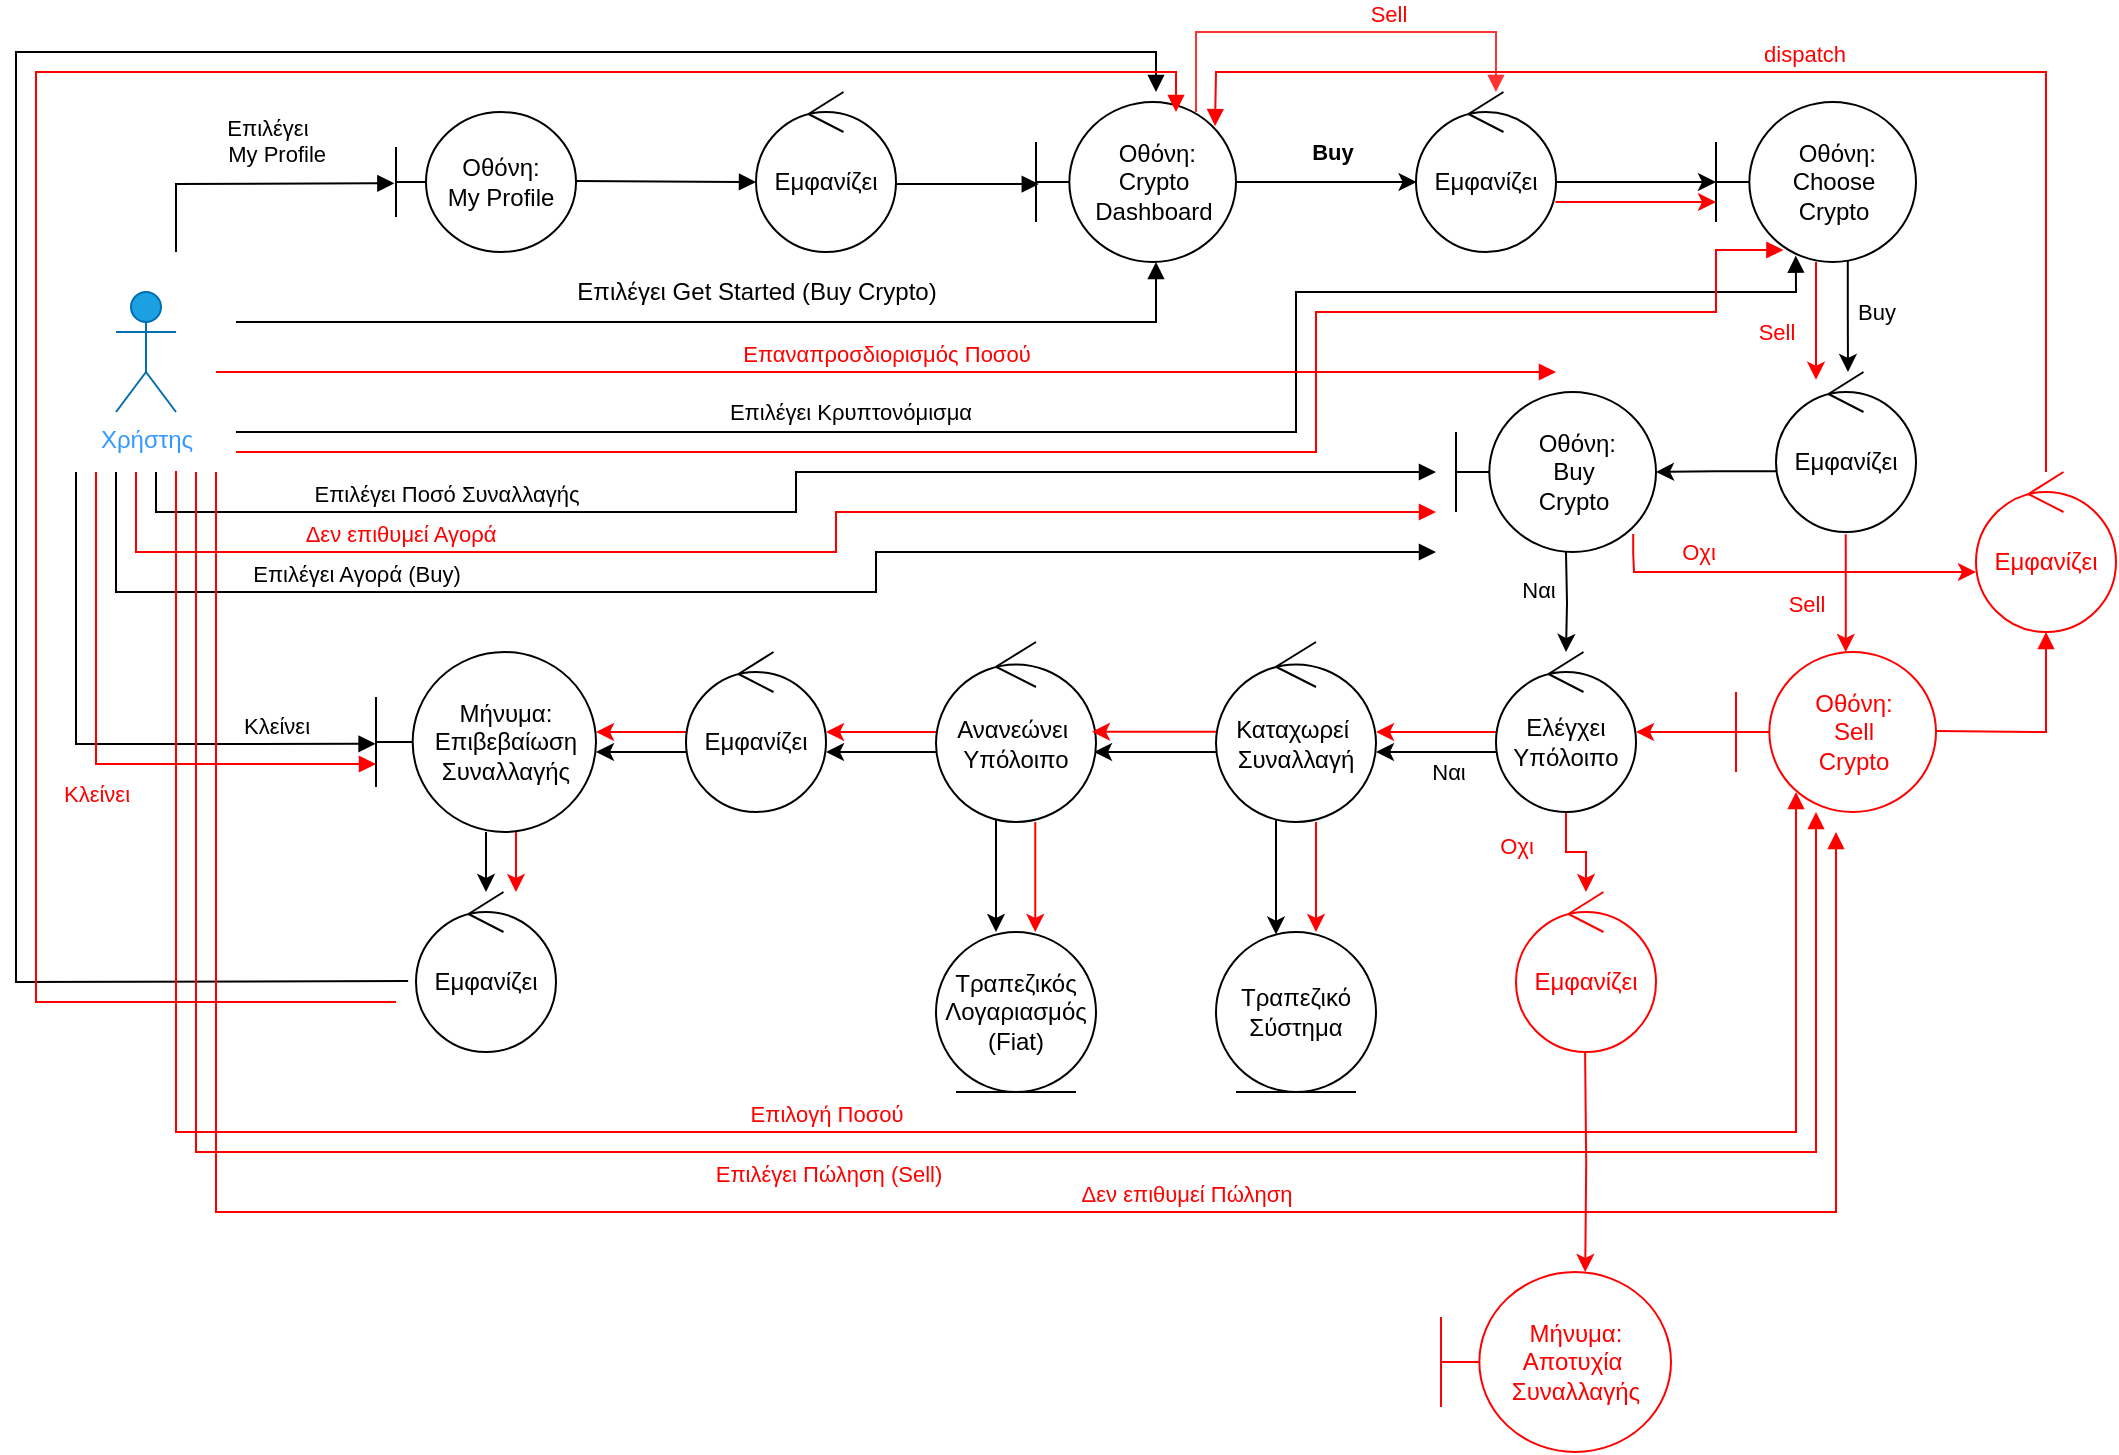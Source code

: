 <mxfile version="17.4.6" type="device"><diagram id="-AV11enWRa8a2u3lzY-w" name="Page-1"><mxGraphModel dx="1530" dy="1128" grid="0" gridSize="10" guides="1" tooltips="1" connect="1" arrows="1" fold="1" page="0" pageScale="1" pageWidth="827" pageHeight="1169" math="0" shadow="0"><root><mxCell id="0"/><mxCell id="1" parent="0"/><mxCell id="2HgDId7pfFnQq76Qz3HD-1" value="Οθόνη:&lt;br&gt;My Profile" style="shape=umlBoundary;whiteSpace=wrap;html=1;" vertex="1" parent="1"><mxGeometry x="-170" y="40" width="90" height="70" as="geometry"/></mxCell><mxCell id="2HgDId7pfFnQq76Qz3HD-2" value="Επιλέγει&amp;nbsp;&lt;br&gt;&amp;nbsp; My Profile" style="html=1;verticalAlign=bottom;endArrow=block;rounded=0;entryX=-0.009;entryY=0.509;entryDx=0;entryDy=0;entryPerimeter=0;" edge="1" parent="1" target="2HgDId7pfFnQq76Qz3HD-1"><mxGeometry x="0.136" y="6" width="80" relative="1" as="geometry"><mxPoint x="-280" y="110.0" as="sourcePoint"/><mxPoint x="-200" y="74.5" as="targetPoint"/><Array as="points"><mxPoint x="-280" y="76"/></Array><mxPoint as="offset"/></mxGeometry></mxCell><mxCell id="2HgDId7pfFnQq76Qz3HD-3" value="&lt;font color=&quot;#3399ff&quot;&gt;Χρήστης&lt;/font&gt;" style="shape=umlActor;verticalLabelPosition=bottom;verticalAlign=top;html=1;outlineConnect=0;fillColor=#1ba1e2;fontColor=#ffffff;strokeColor=#006EAF;" vertex="1" parent="1"><mxGeometry x="-310" y="130" width="30" height="60" as="geometry"/></mxCell><mxCell id="2HgDId7pfFnQq76Qz3HD-13" value="" style="edgeStyle=orthogonalEdgeStyle;rounded=0;orthogonalLoop=1;jettySize=auto;html=1;" edge="1" parent="1" source="2HgDId7pfFnQq76Qz3HD-4" target="2HgDId7pfFnQq76Qz3HD-12"><mxGeometry relative="1" as="geometry"><Array as="points"><mxPoint x="340" y="75"/><mxPoint x="340" y="75"/></Array></mxGeometry></mxCell><mxCell id="2HgDId7pfFnQq76Qz3HD-47" value="Buy" style="edgeLabel;html=1;align=center;verticalAlign=middle;resizable=0;points=[];fontColor=#000000;fontStyle=1" vertex="1" connectable="0" parent="2HgDId7pfFnQq76Qz3HD-13"><mxGeometry x="0.061" y="-1" relative="1" as="geometry"><mxPoint y="-16" as="offset"/></mxGeometry></mxCell><mxCell id="2HgDId7pfFnQq76Qz3HD-4" value="&amp;nbsp;Οθόνη:&lt;br&gt;Crypto&lt;br&gt;Dashboard" style="shape=umlBoundary;whiteSpace=wrap;html=1;" vertex="1" parent="1"><mxGeometry x="150" y="35" width="100" height="80" as="geometry"/></mxCell><mxCell id="2HgDId7pfFnQq76Qz3HD-5" value="" style="html=1;verticalAlign=bottom;endArrow=block;rounded=0;entryX=0.014;entryY=0.513;entryDx=0;entryDy=0;entryPerimeter=0;" edge="1" parent="1" target="2HgDId7pfFnQq76Qz3HD-4"><mxGeometry width="80" relative="1" as="geometry"><mxPoint x="80" y="76" as="sourcePoint"/><mxPoint x="310" y="50" as="targetPoint"/><Array as="points"/></mxGeometry></mxCell><mxCell id="2HgDId7pfFnQq76Qz3HD-6" value="" style="html=1;verticalAlign=bottom;endArrow=block;rounded=0;" edge="1" parent="1"><mxGeometry width="80" relative="1" as="geometry"><mxPoint x="-80" y="74.52" as="sourcePoint"/><mxPoint x="10" y="75.0" as="targetPoint"/><Array as="points"/></mxGeometry></mxCell><mxCell id="2HgDId7pfFnQq76Qz3HD-7" value="" style="html=1;verticalAlign=bottom;endArrow=block;rounded=0;" edge="1" parent="1"><mxGeometry width="80" relative="1" as="geometry"><mxPoint x="-250" y="145.0" as="sourcePoint"/><mxPoint x="210" y="115" as="targetPoint"/><Array as="points"><mxPoint x="210" y="145"/></Array></mxGeometry></mxCell><mxCell id="2HgDId7pfFnQq76Qz3HD-8" value="Επιλέγει Get Started (Buy Crypto)" style="text;html=1;align=center;verticalAlign=middle;resizable=0;points=[];autosize=1;strokeColor=none;fillColor=none;" vertex="1" parent="1"><mxGeometry x="-90" y="120" width="200" height="20" as="geometry"/></mxCell><mxCell id="2HgDId7pfFnQq76Qz3HD-9" value="Εμφανίζει" style="ellipse;shape=umlControl;whiteSpace=wrap;html=1;" vertex="1" parent="1"><mxGeometry x="10" y="30" width="70" height="80" as="geometry"/></mxCell><mxCell id="2HgDId7pfFnQq76Qz3HD-15" value="" style="edgeStyle=orthogonalEdgeStyle;rounded=0;orthogonalLoop=1;jettySize=auto;html=1;" edge="1" parent="1" source="2HgDId7pfFnQq76Qz3HD-12" target="2HgDId7pfFnQq76Qz3HD-14"><mxGeometry relative="1" as="geometry"><Array as="points"><mxPoint x="430" y="75"/><mxPoint x="430" y="75"/></Array></mxGeometry></mxCell><mxCell id="2HgDId7pfFnQq76Qz3HD-12" value="Εμφανίζει" style="ellipse;shape=umlControl;whiteSpace=wrap;html=1;" vertex="1" parent="1"><mxGeometry x="340" y="30" width="70" height="80" as="geometry"/></mxCell><mxCell id="2HgDId7pfFnQq76Qz3HD-20" value="" style="edgeStyle=orthogonalEdgeStyle;rounded=0;orthogonalLoop=1;jettySize=auto;html=1;exitX=0.659;exitY=0.988;exitDx=0;exitDy=0;exitPerimeter=0;" edge="1" parent="1" source="2HgDId7pfFnQq76Qz3HD-14"><mxGeometry relative="1" as="geometry"><mxPoint x="556" y="170" as="targetPoint"/></mxGeometry></mxCell><mxCell id="2HgDId7pfFnQq76Qz3HD-51" value="Buy" style="edgeLabel;html=1;align=center;verticalAlign=middle;resizable=0;points=[];fontColor=#000000;" vertex="1" connectable="0" parent="2HgDId7pfFnQq76Qz3HD-20"><mxGeometry x="-0.463" y="-1" relative="1" as="geometry"><mxPoint x="15" y="11" as="offset"/></mxGeometry></mxCell><mxCell id="2HgDId7pfFnQq76Qz3HD-55" value="" style="edgeStyle=orthogonalEdgeStyle;rounded=0;orthogonalLoop=1;jettySize=auto;html=1;fontColor=#000000;strokeColor=#FF0000;" edge="1" parent="1" source="2HgDId7pfFnQq76Qz3HD-14" target="2HgDId7pfFnQq76Qz3HD-19"><mxGeometry relative="1" as="geometry"><mxPoint x="540" y="160" as="targetPoint"/><Array as="points"><mxPoint x="540" y="160"/><mxPoint x="540" y="160"/></Array></mxGeometry></mxCell><mxCell id="2HgDId7pfFnQq76Qz3HD-56" value="&lt;font color=&quot;#ff0000&quot;&gt;Sell&lt;/font&gt;" style="edgeLabel;html=1;align=center;verticalAlign=middle;resizable=0;points=[];fontColor=#000000;" vertex="1" connectable="0" parent="2HgDId7pfFnQq76Qz3HD-55"><mxGeometry x="0.352" y="-1" relative="1" as="geometry"><mxPoint x="-19" y="-5" as="offset"/></mxGeometry></mxCell><mxCell id="2HgDId7pfFnQq76Qz3HD-14" value="&amp;nbsp;Οθόνη:&lt;br&gt;Choose&lt;br&gt;Crypto" style="shape=umlBoundary;whiteSpace=wrap;html=1;" vertex="1" parent="1"><mxGeometry x="490" y="35" width="100" height="80" as="geometry"/></mxCell><mxCell id="2HgDId7pfFnQq76Qz3HD-16" value="" style="html=1;verticalAlign=bottom;endArrow=block;rounded=0;entryX=0.399;entryY=0.96;entryDx=0;entryDy=0;entryPerimeter=0;" edge="1" parent="1" target="2HgDId7pfFnQq76Qz3HD-14"><mxGeometry width="80" relative="1" as="geometry"><mxPoint x="-250" y="200.0" as="sourcePoint"/><mxPoint x="550" y="110" as="targetPoint"/><Array as="points"><mxPoint x="280" y="200"/><mxPoint x="280" y="130"/><mxPoint x="530" y="130"/></Array></mxGeometry></mxCell><mxCell id="2HgDId7pfFnQq76Qz3HD-18" value="Επιλέγει Κρυπτονόμισμα" style="edgeLabel;html=1;align=center;verticalAlign=middle;resizable=0;points=[];" vertex="1" connectable="0" parent="2HgDId7pfFnQq76Qz3HD-16"><mxGeometry x="-0.293" y="-4" relative="1" as="geometry"><mxPoint y="-14" as="offset"/></mxGeometry></mxCell><mxCell id="2HgDId7pfFnQq76Qz3HD-22" value="" style="edgeStyle=orthogonalEdgeStyle;rounded=0;orthogonalLoop=1;jettySize=auto;html=1;exitX=0.002;exitY=0.62;exitDx=0;exitDy=0;exitPerimeter=0;" edge="1" parent="1" source="2HgDId7pfFnQq76Qz3HD-19" target="2HgDId7pfFnQq76Qz3HD-21"><mxGeometry relative="1" as="geometry"/></mxCell><mxCell id="2HgDId7pfFnQq76Qz3HD-19" value="Εμφανίζει" style="ellipse;shape=umlControl;whiteSpace=wrap;html=1;" vertex="1" parent="1"><mxGeometry x="520" y="170" width="70" height="80" as="geometry"/></mxCell><mxCell id="2HgDId7pfFnQq76Qz3HD-28" value="" style="edgeStyle=orthogonalEdgeStyle;rounded=0;orthogonalLoop=1;jettySize=auto;html=1;" edge="1" parent="1" target="2HgDId7pfFnQq76Qz3HD-27"><mxGeometry relative="1" as="geometry"><mxPoint x="415" y="260" as="sourcePoint"/></mxGeometry></mxCell><mxCell id="2HgDId7pfFnQq76Qz3HD-78" value="Ναι" style="edgeLabel;html=1;align=center;verticalAlign=middle;resizable=0;points=[];fontColor=#000000;" vertex="1" connectable="0" parent="2HgDId7pfFnQq76Qz3HD-28"><mxGeometry x="-0.263" y="1" relative="1" as="geometry"><mxPoint x="-16" as="offset"/></mxGeometry></mxCell><mxCell id="2HgDId7pfFnQq76Qz3HD-21" value="&amp;nbsp;Οθόνη:&lt;br&gt;Buy&lt;br&gt;Crypto" style="shape=umlBoundary;whiteSpace=wrap;html=1;" vertex="1" parent="1"><mxGeometry x="360" y="180" width="100" height="80" as="geometry"/></mxCell><mxCell id="2HgDId7pfFnQq76Qz3HD-25" value="Επιλέγει Ποσό Συναλλαγής" style="html=1;verticalAlign=bottom;endArrow=block;rounded=0;" edge="1" parent="1"><mxGeometry x="-0.515" width="80" relative="1" as="geometry"><mxPoint x="-290" y="220" as="sourcePoint"/><mxPoint x="350" y="220" as="targetPoint"/><Array as="points"><mxPoint x="-290" y="240"/><mxPoint x="30" y="240"/><mxPoint x="30" y="220"/></Array><mxPoint as="offset"/></mxGeometry></mxCell><mxCell id="2HgDId7pfFnQq76Qz3HD-26" value="Επιλέγει Αγορά (Buy)" style="html=1;verticalAlign=bottom;endArrow=block;rounded=0;" edge="1" parent="1"><mxGeometry x="-0.515" width="80" relative="1" as="geometry"><mxPoint x="-310" y="220" as="sourcePoint"/><mxPoint x="350" y="260" as="targetPoint"/><Array as="points"><mxPoint x="-310" y="280"/><mxPoint x="70" y="280"/><mxPoint x="70" y="260"/></Array><mxPoint as="offset"/></mxGeometry></mxCell><mxCell id="2HgDId7pfFnQq76Qz3HD-30" value="" style="edgeStyle=orthogonalEdgeStyle;rounded=0;orthogonalLoop=1;jettySize=auto;html=1;strokeColor=#FF0000;" edge="1" parent="1" source="2HgDId7pfFnQq76Qz3HD-27" target="2HgDId7pfFnQq76Qz3HD-29"><mxGeometry relative="1" as="geometry"><Array as="points"><mxPoint x="340" y="350"/><mxPoint x="340" y="350"/></Array></mxGeometry></mxCell><mxCell id="2HgDId7pfFnQq76Qz3HD-87" value="" style="edgeStyle=orthogonalEdgeStyle;rounded=0;orthogonalLoop=1;jettySize=auto;html=1;fontColor=#FF0000;strokeColor=#FF0000;" edge="1" parent="1" source="2HgDId7pfFnQq76Qz3HD-27" target="2HgDId7pfFnQq76Qz3HD-86"><mxGeometry relative="1" as="geometry"/></mxCell><mxCell id="2HgDId7pfFnQq76Qz3HD-88" value="Οχι" style="edgeLabel;html=1;align=center;verticalAlign=middle;resizable=0;points=[];fontColor=#FF0000;" vertex="1" connectable="0" parent="2HgDId7pfFnQq76Qz3HD-87"><mxGeometry x="-0.273" y="-1" relative="1" as="geometry"><mxPoint x="-24" y="-1" as="offset"/></mxGeometry></mxCell><mxCell id="2HgDId7pfFnQq76Qz3HD-27" value="Ελέγχει&lt;br&gt;Υπόλοιπο" style="ellipse;shape=umlControl;whiteSpace=wrap;html=1;" vertex="1" parent="1"><mxGeometry x="380" y="310" width="70" height="80" as="geometry"/></mxCell><mxCell id="2HgDId7pfFnQq76Qz3HD-32" value="" style="edgeStyle=orthogonalEdgeStyle;rounded=0;orthogonalLoop=1;jettySize=auto;html=1;" edge="1" parent="1" source="2HgDId7pfFnQq76Qz3HD-29" target="2HgDId7pfFnQq76Qz3HD-31"><mxGeometry relative="1" as="geometry"><Array as="points"><mxPoint x="270" y="420"/><mxPoint x="270" y="420"/></Array></mxGeometry></mxCell><mxCell id="2HgDId7pfFnQq76Qz3HD-36" value="" style="edgeStyle=orthogonalEdgeStyle;rounded=0;orthogonalLoop=1;jettySize=auto;html=1;" edge="1" parent="1" source="2HgDId7pfFnQq76Qz3HD-29" target="2HgDId7pfFnQq76Qz3HD-35"><mxGeometry relative="1" as="geometry"><Array as="points"><mxPoint x="220" y="360"/><mxPoint x="220" y="360"/></Array></mxGeometry></mxCell><mxCell id="2HgDId7pfFnQq76Qz3HD-29" value="Καταχωρεί&amp;nbsp;&lt;br&gt;Συναλλαγή" style="ellipse;shape=umlControl;whiteSpace=wrap;html=1;" vertex="1" parent="1"><mxGeometry x="240" y="305" width="80" height="90" as="geometry"/></mxCell><mxCell id="2HgDId7pfFnQq76Qz3HD-31" value="Τραπεζικό&lt;br&gt;Σύστημα" style="ellipse;shape=umlEntity;whiteSpace=wrap;html=1;" vertex="1" parent="1"><mxGeometry x="240" y="450" width="80" height="80" as="geometry"/></mxCell><mxCell id="2HgDId7pfFnQq76Qz3HD-38" value="" style="edgeStyle=orthogonalEdgeStyle;rounded=0;orthogonalLoop=1;jettySize=auto;html=1;entryX=0.375;entryY=0;entryDx=0;entryDy=0;entryPerimeter=0;" edge="1" parent="1" source="2HgDId7pfFnQq76Qz3HD-35" target="2HgDId7pfFnQq76Qz3HD-37"><mxGeometry relative="1" as="geometry"><Array as="points"><mxPoint x="130" y="440"/><mxPoint x="130" y="440"/></Array></mxGeometry></mxCell><mxCell id="2HgDId7pfFnQq76Qz3HD-40" value="" style="edgeStyle=orthogonalEdgeStyle;rounded=0;orthogonalLoop=1;jettySize=auto;html=1;strokeColor=#FF0000;" edge="1" parent="1" source="2HgDId7pfFnQq76Qz3HD-35" target="2HgDId7pfFnQq76Qz3HD-39"><mxGeometry relative="1" as="geometry"/></mxCell><mxCell id="2HgDId7pfFnQq76Qz3HD-35" value="Ανανεώνει&amp;nbsp;&lt;br&gt;Υπόλοιπο" style="ellipse;shape=umlControl;whiteSpace=wrap;html=1;" vertex="1" parent="1"><mxGeometry x="100" y="305" width="80" height="90" as="geometry"/></mxCell><mxCell id="2HgDId7pfFnQq76Qz3HD-37" value="Τραπεζικός&lt;br&gt;Λογαριασμός (Fiat)" style="ellipse;shape=umlEntity;whiteSpace=wrap;html=1;" vertex="1" parent="1"><mxGeometry x="100" y="450" width="80" height="80" as="geometry"/></mxCell><mxCell id="2HgDId7pfFnQq76Qz3HD-42" value="" style="edgeStyle=orthogonalEdgeStyle;rounded=0;orthogonalLoop=1;jettySize=auto;html=1;strokeColor=#FF0000;" edge="1" parent="1" source="2HgDId7pfFnQq76Qz3HD-39"><mxGeometry relative="1" as="geometry"><mxPoint x="-70" y="350" as="targetPoint"/></mxGeometry></mxCell><mxCell id="2HgDId7pfFnQq76Qz3HD-39" value="Εμφανίζει" style="ellipse;shape=umlControl;whiteSpace=wrap;html=1;" vertex="1" parent="1"><mxGeometry x="-25" y="310" width="70" height="80" as="geometry"/></mxCell><mxCell id="2HgDId7pfFnQq76Qz3HD-45" value="" style="edgeStyle=orthogonalEdgeStyle;rounded=0;orthogonalLoop=1;jettySize=auto;html=1;" edge="1" parent="1" source="2HgDId7pfFnQq76Qz3HD-41" target="2HgDId7pfFnQq76Qz3HD-44"><mxGeometry relative="1" as="geometry"/></mxCell><mxCell id="2HgDId7pfFnQq76Qz3HD-41" value="Μήνυμα:&lt;br&gt;Επιβεβαίωση&lt;br&gt;Συναλλαγής" style="shape=umlBoundary;whiteSpace=wrap;html=1;" vertex="1" parent="1"><mxGeometry x="-180" y="310" width="110" height="90" as="geometry"/></mxCell><mxCell id="2HgDId7pfFnQq76Qz3HD-43" value="Κλείνει" style="html=1;verticalAlign=bottom;endArrow=block;rounded=0;entryX=-0.002;entryY=0.51;entryDx=0;entryDy=0;entryPerimeter=0;" edge="1" parent="1" target="2HgDId7pfFnQq76Qz3HD-41"><mxGeometry x="0.652" width="80" relative="1" as="geometry"><mxPoint x="-330" y="220" as="sourcePoint"/><mxPoint x="-260" y="304.26" as="targetPoint"/><Array as="points"><mxPoint x="-330" y="356"/></Array><mxPoint as="offset"/></mxGeometry></mxCell><mxCell id="2HgDId7pfFnQq76Qz3HD-44" value="Εμφανίζει" style="ellipse;shape=umlControl;whiteSpace=wrap;html=1;" vertex="1" parent="1"><mxGeometry x="-160" y="430" width="70" height="80" as="geometry"/></mxCell><mxCell id="2HgDId7pfFnQq76Qz3HD-46" value="" style="html=1;verticalAlign=bottom;endArrow=block;rounded=0;exitX=-0.056;exitY=0.557;exitDx=0;exitDy=0;exitPerimeter=0;" edge="1" parent="1" source="2HgDId7pfFnQq76Qz3HD-44"><mxGeometry width="80" relative="1" as="geometry"><mxPoint x="120" y="-20" as="sourcePoint"/><mxPoint x="210" y="30" as="targetPoint"/><Array as="points"><mxPoint x="-360" y="475"/><mxPoint x="-360" y="10"/><mxPoint x="210" y="10"/></Array></mxGeometry></mxCell><mxCell id="2HgDId7pfFnQq76Qz3HD-48" value="&lt;font color=&quot;#ff0000&quot;&gt;Sell&lt;/font&gt;" style="html=1;verticalAlign=bottom;endArrow=block;rounded=0;fontColor=#000000;strokeColor=#FF3333;entryX=0.571;entryY=0;entryDx=0;entryDy=0;entryPerimeter=0;" edge="1" parent="1" target="2HgDId7pfFnQq76Qz3HD-12"><mxGeometry x="0.231" width="80" relative="1" as="geometry"><mxPoint x="230" y="40" as="sourcePoint"/><mxPoint x="380" y="20" as="targetPoint"/><Array as="points"><mxPoint x="230"/><mxPoint x="380"/></Array><mxPoint as="offset"/></mxGeometry></mxCell><mxCell id="2HgDId7pfFnQq76Qz3HD-49" value="" style="edgeStyle=orthogonalEdgeStyle;rounded=0;orthogonalLoop=1;jettySize=auto;html=1;strokeColor=#FF0000;" edge="1" parent="1"><mxGeometry relative="1" as="geometry"><mxPoint x="409.725" y="85.0" as="sourcePoint"/><mxPoint x="490" y="85.0" as="targetPoint"/><Array as="points"><mxPoint x="430" y="85"/><mxPoint x="430" y="85"/></Array></mxGeometry></mxCell><mxCell id="2HgDId7pfFnQq76Qz3HD-57" value="&lt;span style=&quot;color: rgba(0 , 0 , 0 , 0) ; font-family: monospace ; font-size: 0px&quot;&gt;%3CmxGraphModel%3E%3Croot%3E%3CmxCell%20id%3D%220%22%2F%3E%3CmxCell%20id%3D%221%22%20parent%3D%220%22%2F%3E%3CmxCell%20id%3D%222%22%20value%3D%22%22%20style%3D%22edgeStyle%3DorthogonalEdgeStyle%3Brounded%3D0%3BorthogonalLoop%3D1%3BjettySize%3Dauto%3Bhtml%3D1%3B%22%20edge%3D%221%22%20parent%3D%221%22%3E%3CmxGeometry%20relative%3D%221%22%20as%3D%22geometry%22%3E%3CmxPoint%20x%3D%22280%22%20y%3D%22395%22%20as%3D%22sourcePoint%22%2F%3E%3CmxPoint%20x%3D%22280%22%20y%3D%22450%22%20as%3D%22targetPoint%22%2F%3E%3C%2FmxGeometry%3E%3C%2FmxCell%3E%3C%2Froot%3E%3C%2FmxGraphModel%3&lt;/span&gt;" style="edgeStyle=orthogonalEdgeStyle;rounded=0;orthogonalLoop=1;jettySize=auto;html=1;fontColor=#000000;strokeColor=#FF0000;" edge="1" parent="1"><mxGeometry relative="1" as="geometry"><mxPoint x="554.861" y="251.15" as="sourcePoint"/><mxPoint x="554.861" y="309.998" as="targetPoint"/><Array as="points"><mxPoint x="554.84" y="296.15"/><mxPoint x="554.84" y="296.15"/></Array></mxGeometry></mxCell><mxCell id="2HgDId7pfFnQq76Qz3HD-58" value="&lt;font color=&quot;#ff0000&quot;&gt;Sell&lt;/font&gt;" style="edgeLabel;html=1;align=center;verticalAlign=middle;resizable=0;points=[];fontColor=#000000;" vertex="1" connectable="0" parent="2HgDId7pfFnQq76Qz3HD-57"><mxGeometry x="0.352" y="-1" relative="1" as="geometry"><mxPoint x="-19" y="-5" as="offset"/></mxGeometry></mxCell><mxCell id="2HgDId7pfFnQq76Qz3HD-65" value="" style="edgeStyle=orthogonalEdgeStyle;rounded=0;orthogonalLoop=1;jettySize=auto;html=1;fontColor=#FF0000;strokeColor=#FF0000;" edge="1" parent="1" source="2HgDId7pfFnQq76Qz3HD-60" target="2HgDId7pfFnQq76Qz3HD-27"><mxGeometry relative="1" as="geometry"/></mxCell><mxCell id="2HgDId7pfFnQq76Qz3HD-60" value="Οθόνη:&lt;br&gt;Sell&lt;br&gt;Crypto" style="shape=umlBoundary;whiteSpace=wrap;html=1;fontColor=#FF0000;strokeColor=#FF0000;" vertex="1" parent="1"><mxGeometry x="500" y="310" width="100" height="80" as="geometry"/></mxCell><mxCell id="2HgDId7pfFnQq76Qz3HD-61" value="" style="html=1;verticalAlign=bottom;endArrow=block;rounded=0;strokeColor=#FF0000;entryX=0.337;entryY=0.925;entryDx=0;entryDy=0;entryPerimeter=0;" edge="1" parent="1" target="2HgDId7pfFnQq76Qz3HD-14"><mxGeometry width="80" relative="1" as="geometry"><mxPoint x="-250" y="210" as="sourcePoint"/><mxPoint x="539.9" y="121.8" as="targetPoint"/><Array as="points"><mxPoint x="290" y="210"/><mxPoint x="290" y="140"/><mxPoint x="490" y="140"/><mxPoint x="490" y="109"/></Array></mxGeometry></mxCell><mxCell id="2HgDId7pfFnQq76Qz3HD-63" value="Επιλογή Ποσού" style="html=1;verticalAlign=bottom;endArrow=block;rounded=0;fontColor=#FF0000;strokeColor=#FF0000;entryX=0.3;entryY=0.875;entryDx=0;entryDy=0;entryPerimeter=0;" edge="1" parent="1" target="2HgDId7pfFnQq76Qz3HD-60"><mxGeometry width="80" relative="1" as="geometry"><mxPoint x="-280" y="219.55" as="sourcePoint"/><mxPoint x="607.273" y="400" as="targetPoint"/><Array as="points"><mxPoint x="-280" y="550"/><mxPoint x="530" y="550"/></Array></mxGeometry></mxCell><mxCell id="2HgDId7pfFnQq76Qz3HD-64" value="Επιλέγει Πώληση (Sell)" style="html=1;verticalAlign=bottom;endArrow=block;rounded=0;fontColor=#FF0000;strokeColor=#FF0000;entryX=0.3;entryY=0.875;entryDx=0;entryDy=0;entryPerimeter=0;" edge="1" parent="1"><mxGeometry x="-0.007" y="-20" width="80" relative="1" as="geometry"><mxPoint x="-270" y="220" as="sourcePoint"/><mxPoint x="540" y="390" as="targetPoint"/><Array as="points"><mxPoint x="-270" y="560"/><mxPoint x="540" y="560"/></Array><mxPoint as="offset"/></mxGeometry></mxCell><mxCell id="2HgDId7pfFnQq76Qz3HD-66" value="" style="edgeStyle=orthogonalEdgeStyle;rounded=0;orthogonalLoop=1;jettySize=auto;html=1;" edge="1" parent="1"><mxGeometry relative="1" as="geometry"><mxPoint x="380" y="360" as="sourcePoint"/><mxPoint x="320" y="360" as="targetPoint"/><Array as="points"><mxPoint x="330" y="360"/><mxPoint x="330" y="360"/></Array></mxGeometry></mxCell><mxCell id="2HgDId7pfFnQq76Qz3HD-67" value="Ναι" style="edgeLabel;html=1;align=center;verticalAlign=middle;resizable=0;points=[];" vertex="1" connectable="0" parent="2HgDId7pfFnQq76Qz3HD-66"><mxGeometry x="-0.181" y="-1" relative="1" as="geometry"><mxPoint y="11" as="offset"/></mxGeometry></mxCell><mxCell id="2HgDId7pfFnQq76Qz3HD-69" value="" style="edgeStyle=orthogonalEdgeStyle;rounded=0;orthogonalLoop=1;jettySize=auto;html=1;strokeColor=#FF0000;" edge="1" parent="1"><mxGeometry relative="1" as="geometry"><mxPoint x="240.0" y="349.87" as="sourcePoint"/><mxPoint x="178.0" y="349.87" as="targetPoint"/><Array as="points"><mxPoint x="219" y="349.87"/><mxPoint x="219" y="349.87"/></Array></mxGeometry></mxCell><mxCell id="2HgDId7pfFnQq76Qz3HD-70" value="" style="edgeStyle=orthogonalEdgeStyle;rounded=0;orthogonalLoop=1;jettySize=auto;html=1;" edge="1" parent="1"><mxGeometry relative="1" as="geometry"><mxPoint x="100" y="360" as="sourcePoint"/><mxPoint x="45" y="360" as="targetPoint"/></mxGeometry></mxCell><mxCell id="2HgDId7pfFnQq76Qz3HD-72" value="" style="edgeStyle=orthogonalEdgeStyle;rounded=0;orthogonalLoop=1;jettySize=auto;html=1;" edge="1" parent="1"><mxGeometry relative="1" as="geometry"><mxPoint x="-25" y="360.0" as="sourcePoint"/><mxPoint x="-70" y="360.0" as="targetPoint"/></mxGeometry></mxCell><mxCell id="2HgDId7pfFnQq76Qz3HD-73" value="&lt;font color=&quot;#ff0000&quot;&gt;Κλείνει&lt;/font&gt;" style="html=1;verticalAlign=bottom;endArrow=block;rounded=0;strokeColor=#FF0000;" edge="1" parent="1"><mxGeometry x="0.022" y="-24" width="80" relative="1" as="geometry"><mxPoint x="-320" y="220" as="sourcePoint"/><mxPoint x="-180" y="366" as="targetPoint"/><Array as="points"><mxPoint x="-320" y="366"/></Array><mxPoint as="offset"/></mxGeometry></mxCell><mxCell id="2HgDId7pfFnQq76Qz3HD-74" value="" style="edgeStyle=orthogonalEdgeStyle;rounded=0;orthogonalLoop=1;jettySize=auto;html=1;strokeColor=#FF0000;" edge="1" parent="1"><mxGeometry relative="1" as="geometry"><mxPoint x="-109.983" y="400" as="sourcePoint"/><mxPoint x="-110" y="430" as="targetPoint"/></mxGeometry></mxCell><mxCell id="2HgDId7pfFnQq76Qz3HD-75" value="" style="html=1;verticalAlign=bottom;endArrow=block;rounded=0;strokeColor=#FF0000;" edge="1" parent="1"><mxGeometry width="80" relative="1" as="geometry"><mxPoint x="-170" y="485" as="sourcePoint"/><mxPoint x="220" y="40" as="targetPoint"/><Array as="points"><mxPoint x="-350" y="485"/><mxPoint x="-350" y="20"/><mxPoint x="220" y="20"/></Array></mxGeometry></mxCell><mxCell id="2HgDId7pfFnQq76Qz3HD-76" value="" style="edgeStyle=orthogonalEdgeStyle;rounded=0;orthogonalLoop=1;jettySize=auto;html=1;strokeColor=#FF0000;" edge="1" parent="1"><mxGeometry relative="1" as="geometry"><mxPoint x="149.63" y="395" as="sourcePoint"/><mxPoint x="149.63" y="450" as="targetPoint"/></mxGeometry></mxCell><mxCell id="2HgDId7pfFnQq76Qz3HD-77" value="" style="edgeStyle=orthogonalEdgeStyle;rounded=0;orthogonalLoop=1;jettySize=auto;html=1;strokeColor=#FF0000;" edge="1" parent="1"><mxGeometry relative="1" as="geometry"><mxPoint x="290" y="395" as="sourcePoint"/><mxPoint x="290" y="450" as="targetPoint"/></mxGeometry></mxCell><mxCell id="2HgDId7pfFnQq76Qz3HD-79" value="&lt;span style=&quot;color: rgba(0 , 0 , 0 , 0) ; font-family: monospace ; font-size: 0px&quot;&gt;%3CmxGraphModel%3E%3Croot%3E%3CmxCell%20id%3D%220%22%2F%3E%3CmxCell%20id%3D%221%22%20parent%3D%220%22%2F%3E%3CmxCell%20id%3D%222%22%20value%3D%22%22%20style%3D%22edgeStyle%3DorthogonalEdgeStyle%3Brounded%3D0%3BorthogonalLoop%3D1%3BjettySize%3Dauto%3Bhtml%3D1%3B%22%20edge%3D%221%22%20parent%3D%221%22%3E%3CmxGeometry%20relative%3D%221%22%20as%3D%22geometry%22%3E%3CmxPoint%20x%3D%22280%22%20y%3D%22395%22%20as%3D%22sourcePoint%22%2F%3E%3CmxPoint%20x%3D%22280%22%20y%3D%22450%22%20as%3D%22targetPoint%22%2F%3E%3C%2FmxGeometry%3E%3C%2FmxCell%3E%3C%2Froot%3E%3C%2FmxGraphModel%3&lt;/span&gt;" style="edgeStyle=orthogonalEdgeStyle;rounded=0;orthogonalLoop=1;jettySize=auto;html=1;fontColor=#000000;strokeColor=#FF0000;exitX=0.886;exitY=0.887;exitDx=0;exitDy=0;exitPerimeter=0;" edge="1" parent="1" source="2HgDId7pfFnQq76Qz3HD-21"><mxGeometry relative="1" as="geometry"><mxPoint x="564.861" y="261.15" as="sourcePoint"/><mxPoint x="620" y="270" as="targetPoint"/><Array as="points"><mxPoint x="449" y="261"/><mxPoint x="449" y="270"/><mxPoint x="610" y="270"/></Array></mxGeometry></mxCell><mxCell id="2HgDId7pfFnQq76Qz3HD-80" value="&lt;font color=&quot;#ff0000&quot;&gt;Οχι&lt;/font&gt;" style="edgeLabel;html=1;align=center;verticalAlign=middle;resizable=0;points=[];fontColor=#000000;" vertex="1" connectable="0" parent="2HgDId7pfFnQq76Qz3HD-79"><mxGeometry x="0.352" y="-1" relative="1" as="geometry"><mxPoint x="-78" y="-11" as="offset"/></mxGeometry></mxCell><mxCell id="2HgDId7pfFnQq76Qz3HD-81" value="&lt;font color=&quot;#ff0000&quot;&gt;Εμφανίζει&lt;/font&gt;" style="ellipse;shape=umlControl;whiteSpace=wrap;html=1;strokeColor=#FF0000;" vertex="1" parent="1"><mxGeometry x="620" y="220" width="70" height="80" as="geometry"/></mxCell><mxCell id="2HgDId7pfFnQq76Qz3HD-82" value="&lt;font color=&quot;#ff0000&quot;&gt;Δεν επιθυμεί Αγορά&lt;/font&gt;" style="html=1;verticalAlign=bottom;endArrow=block;rounded=0;strokeColor=#FF0000;" edge="1" parent="1"><mxGeometry x="-0.515" width="80" relative="1" as="geometry"><mxPoint x="-300" y="220" as="sourcePoint"/><mxPoint x="350" y="240" as="targetPoint"/><Array as="points"><mxPoint x="-300" y="260"/><mxPoint x="50" y="260"/><mxPoint x="50" y="240"/></Array><mxPoint as="offset"/></mxGeometry></mxCell><mxCell id="2HgDId7pfFnQq76Qz3HD-83" value="dispatch" style="html=1;verticalAlign=bottom;endArrow=block;rounded=0;fontColor=#FF0000;strokeColor=#FF0000;entryX=0.895;entryY=0.151;entryDx=0;entryDy=0;entryPerimeter=0;" edge="1" parent="1" source="2HgDId7pfFnQq76Qz3HD-81" target="2HgDId7pfFnQq76Qz3HD-4"><mxGeometry width="80" relative="1" as="geometry"><mxPoint x="660" y="210" as="sourcePoint"/><mxPoint x="250" y="30" as="targetPoint"/><Array as="points"><mxPoint x="655" y="20"/><mxPoint x="240" y="20"/></Array></mxGeometry></mxCell><mxCell id="2HgDId7pfFnQq76Qz3HD-84" value="Δεν επιθυμεί Πώληση" style="html=1;verticalAlign=bottom;endArrow=block;rounded=0;fontColor=#FF0000;strokeColor=#FF0000;" edge="1" parent="1"><mxGeometry x="0.248" width="80" relative="1" as="geometry"><mxPoint x="-260" y="220" as="sourcePoint"/><mxPoint x="550" y="400" as="targetPoint"/><Array as="points"><mxPoint x="-260" y="590"/><mxPoint x="550" y="590"/></Array><mxPoint as="offset"/></mxGeometry></mxCell><mxCell id="2HgDId7pfFnQq76Qz3HD-85" value="" style="html=1;verticalAlign=bottom;endArrow=block;rounded=0;fontColor=#FF0000;strokeColor=#FF0000;" edge="1" parent="1" target="2HgDId7pfFnQq76Qz3HD-81"><mxGeometry width="80" relative="1" as="geometry"><mxPoint x="600" y="349.55" as="sourcePoint"/><mxPoint x="680" y="349.55" as="targetPoint"/><Array as="points"><mxPoint x="655" y="350"/></Array></mxGeometry></mxCell><mxCell id="2HgDId7pfFnQq76Qz3HD-86" value="&lt;font color=&quot;#ff0000&quot;&gt;Εμφανίζει&lt;/font&gt;" style="ellipse;shape=umlControl;whiteSpace=wrap;html=1;strokeColor=#FF0000;" vertex="1" parent="1"><mxGeometry x="390" y="430" width="70" height="80" as="geometry"/></mxCell><mxCell id="2HgDId7pfFnQq76Qz3HD-89" value="Μήνυμα:&lt;br&gt;Αποτυχία&amp;nbsp;&lt;br&gt;Συναλλαγής" style="shape=umlBoundary;whiteSpace=wrap;html=1;fontColor=#FF0000;strokeColor=#FF0000;fillColor=#FFFFFF;" vertex="1" parent="1"><mxGeometry x="352.5" y="620" width="115" height="90" as="geometry"/></mxCell><mxCell id="2HgDId7pfFnQq76Qz3HD-90" value="" style="edgeStyle=orthogonalEdgeStyle;rounded=0;orthogonalLoop=1;jettySize=auto;html=1;strokeColor=#FF0000;entryX=0.627;entryY=0;entryDx=0;entryDy=0;entryPerimeter=0;" edge="1" parent="1" target="2HgDId7pfFnQq76Qz3HD-89"><mxGeometry relative="1" as="geometry"><mxPoint x="424.55" y="510" as="sourcePoint"/><mxPoint x="424.55" y="565" as="targetPoint"/></mxGeometry></mxCell><mxCell id="2HgDId7pfFnQq76Qz3HD-91" value="Επαναπροσδιορισμός Ποσού" style="html=1;verticalAlign=bottom;endArrow=block;rounded=0;fontColor=#FF0000;strokeColor=#FF0000;" edge="1" parent="1"><mxGeometry width="80" relative="1" as="geometry"><mxPoint x="-260" y="170" as="sourcePoint"/><mxPoint x="410" y="170" as="targetPoint"/></mxGeometry></mxCell></root></mxGraphModel></diagram></mxfile>